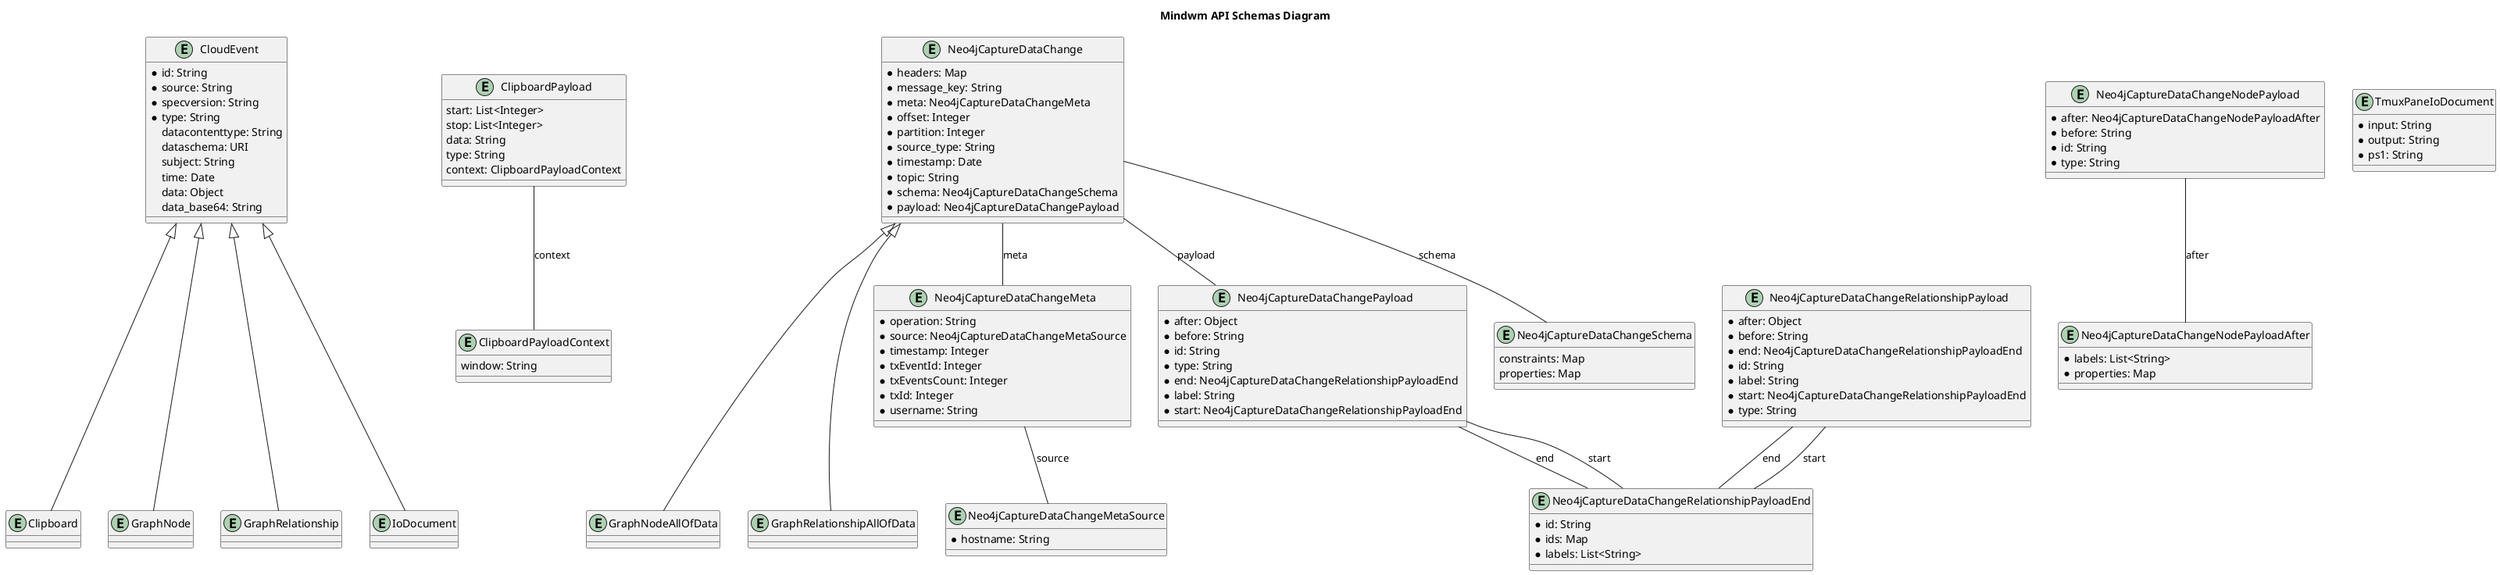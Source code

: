 @startuml

title Mindwm API Schemas Diagram

entity Clipboard {
}

entity ClipboardPayload {
    start: List<Integer>
    stop: List<Integer>
    data: String
    type: String
    context: ClipboardPayloadContext
}

entity ClipboardPayloadContext {
    window: String
}

entity CloudEvent {
    * id: String
    * source: String
    * specversion: String
    * type: String
    datacontenttype: String
    dataschema: URI
    subject: String
    time: Date
    data: Object
    data_base64: String
}

entity GraphNode {
}

entity GraphNodeAllOfData {
}

entity GraphRelationship {
}

entity GraphRelationshipAllOfData {
}

entity IoDocument {
}

entity Neo4jCaptureDataChange {
    * headers: Map
    * message_key: String
    * meta: Neo4jCaptureDataChangeMeta
    * offset: Integer
    * partition: Integer
    * source_type: String
    * timestamp: Date
    * topic: String
    * schema: Neo4jCaptureDataChangeSchema
    * payload: Neo4jCaptureDataChangePayload
}

entity Neo4jCaptureDataChangeMeta {
    * operation: String
    * source: Neo4jCaptureDataChangeMetaSource
    * timestamp: Integer
    * txEventId: Integer
    * txEventsCount: Integer
    * txId: Integer
    * username: String
}

entity Neo4jCaptureDataChangeMetaSource {
    * hostname: String
}

entity Neo4jCaptureDataChangeNodePayload {
    * after: Neo4jCaptureDataChangeNodePayloadAfter
    * before: String
    * id: String
    * type: String
}

entity Neo4jCaptureDataChangeNodePayloadAfter {
    * labels: List<String>
    * properties: Map
}

entity Neo4jCaptureDataChangePayload {
    * after: Object
    * before: String
    * id: String
    * type: String
    * end: Neo4jCaptureDataChangeRelationshipPayloadEnd
    * label: String
    * start: Neo4jCaptureDataChangeRelationshipPayloadEnd
}

entity Neo4jCaptureDataChangeRelationshipPayload {
    * after: Object
    * before: String
    * end: Neo4jCaptureDataChangeRelationshipPayloadEnd
    * id: String
    * label: String
    * start: Neo4jCaptureDataChangeRelationshipPayloadEnd
    * type: String
}

entity Neo4jCaptureDataChangeRelationshipPayloadEnd {
    * id: String
    * ids: Map
    * labels: List<String>
}

entity Neo4jCaptureDataChangeSchema {
    constraints: Map
    properties: Map
}

entity TmuxPaneIoDocument {
    * input: String
    * output: String
    * ps1: String
}

CloudEvent <|--- Clipboard
CloudEvent <|--- GraphNode
Neo4jCaptureDataChange <|--- GraphNodeAllOfData
CloudEvent <|--- GraphRelationship
Neo4jCaptureDataChange <|--- GraphRelationshipAllOfData
CloudEvent <|--- IoDocument

Neo4jCaptureDataChangePayload -- Neo4jCaptureDataChangeRelationshipPayloadEnd : end
Neo4jCaptureDataChangePayload -- Neo4jCaptureDataChangeRelationshipPayloadEnd : start
Neo4jCaptureDataChangeNodePayload -- Neo4jCaptureDataChangeNodePayloadAfter : after
Neo4jCaptureDataChangeMeta -- Neo4jCaptureDataChangeMetaSource : source
ClipboardPayload -- ClipboardPayloadContext : context
Neo4jCaptureDataChange -- Neo4jCaptureDataChangeMeta : meta
Neo4jCaptureDataChange -- Neo4jCaptureDataChangeSchema : schema
Neo4jCaptureDataChange -- Neo4jCaptureDataChangePayload : payload
Neo4jCaptureDataChangeRelationshipPayload -- Neo4jCaptureDataChangeRelationshipPayloadEnd : end
Neo4jCaptureDataChangeRelationshipPayload -- Neo4jCaptureDataChangeRelationshipPayloadEnd : start

@enduml